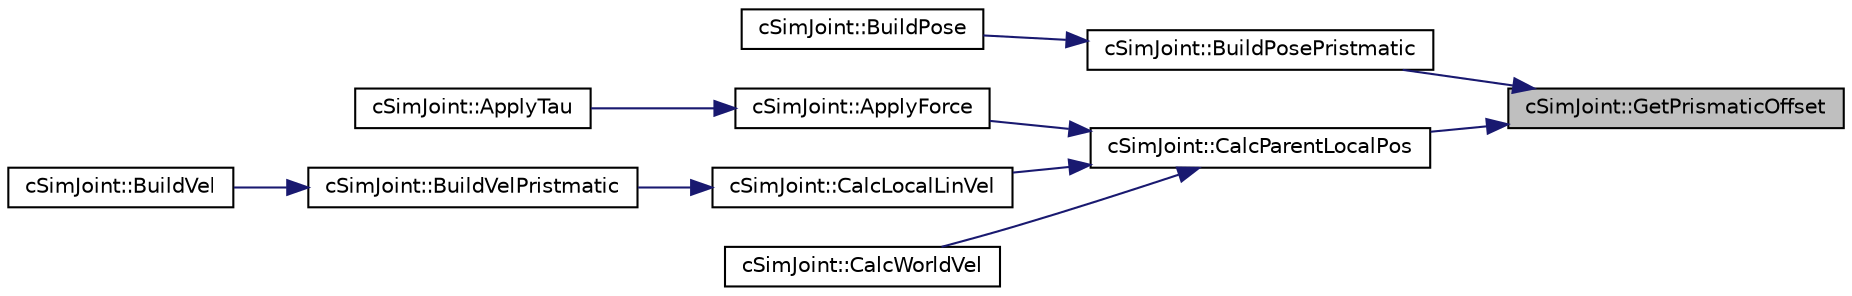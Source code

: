 digraph "cSimJoint::GetPrismaticOffset"
{
 // LATEX_PDF_SIZE
  edge [fontname="Helvetica",fontsize="10",labelfontname="Helvetica",labelfontsize="10"];
  node [fontname="Helvetica",fontsize="10",shape=record];
  rankdir="RL";
  Node1 [label="cSimJoint::GetPrismaticOffset",height=0.2,width=0.4,color="black", fillcolor="grey75", style="filled", fontcolor="black",tooltip=" "];
  Node1 -> Node2 [dir="back",color="midnightblue",fontsize="10",style="solid",fontname="Helvetica"];
  Node2 [label="cSimJoint::BuildPosePristmatic",height=0.2,width=0.4,color="black", fillcolor="white", style="filled",URL="$classc_sim_joint.html#a89f1a7a328669ec810ff708758334b86",tooltip=" "];
  Node2 -> Node3 [dir="back",color="midnightblue",fontsize="10",style="solid",fontname="Helvetica"];
  Node3 [label="cSimJoint::BuildPose",height=0.2,width=0.4,color="black", fillcolor="white", style="filled",URL="$classc_sim_joint.html#aaafe3e9b815e05962fe3180300232f8f",tooltip=" "];
  Node1 -> Node4 [dir="back",color="midnightblue",fontsize="10",style="solid",fontname="Helvetica"];
  Node4 [label="cSimJoint::CalcParentLocalPos",height=0.2,width=0.4,color="black", fillcolor="white", style="filled",URL="$classc_sim_joint.html#ae29709c0a6efcbbd3f39312aa1a1d117",tooltip=" "];
  Node4 -> Node5 [dir="back",color="midnightblue",fontsize="10",style="solid",fontname="Helvetica"];
  Node5 [label="cSimJoint::ApplyForce",height=0.2,width=0.4,color="black", fillcolor="white", style="filled",URL="$classc_sim_joint.html#a98999f1d79a883736b56ffeb797b307a",tooltip=" "];
  Node5 -> Node6 [dir="back",color="midnightblue",fontsize="10",style="solid",fontname="Helvetica"];
  Node6 [label="cSimJoint::ApplyTau",height=0.2,width=0.4,color="black", fillcolor="white", style="filled",URL="$classc_sim_joint.html#a83b7a43aba439ff5f2c90696b86ae663",tooltip=" "];
  Node4 -> Node7 [dir="back",color="midnightblue",fontsize="10",style="solid",fontname="Helvetica"];
  Node7 [label="cSimJoint::CalcLocalLinVel",height=0.2,width=0.4,color="black", fillcolor="white", style="filled",URL="$classc_sim_joint.html#a96bfa8b54cf0298a9e1b0da075929229",tooltip=" "];
  Node7 -> Node8 [dir="back",color="midnightblue",fontsize="10",style="solid",fontname="Helvetica"];
  Node8 [label="cSimJoint::BuildVelPristmatic",height=0.2,width=0.4,color="black", fillcolor="white", style="filled",URL="$classc_sim_joint.html#a85432651847f32c5962e2d23ce85c7f9",tooltip=" "];
  Node8 -> Node9 [dir="back",color="midnightblue",fontsize="10",style="solid",fontname="Helvetica"];
  Node9 [label="cSimJoint::BuildVel",height=0.2,width=0.4,color="black", fillcolor="white", style="filled",URL="$classc_sim_joint.html#a294f4ac71659063c169deed6d4e17252",tooltip=" "];
  Node4 -> Node10 [dir="back",color="midnightblue",fontsize="10",style="solid",fontname="Helvetica"];
  Node10 [label="cSimJoint::CalcWorldVel",height=0.2,width=0.4,color="black", fillcolor="white", style="filled",URL="$classc_sim_joint.html#ab59c7655a9f21b4eceb7718af40408e9",tooltip=" "];
}
